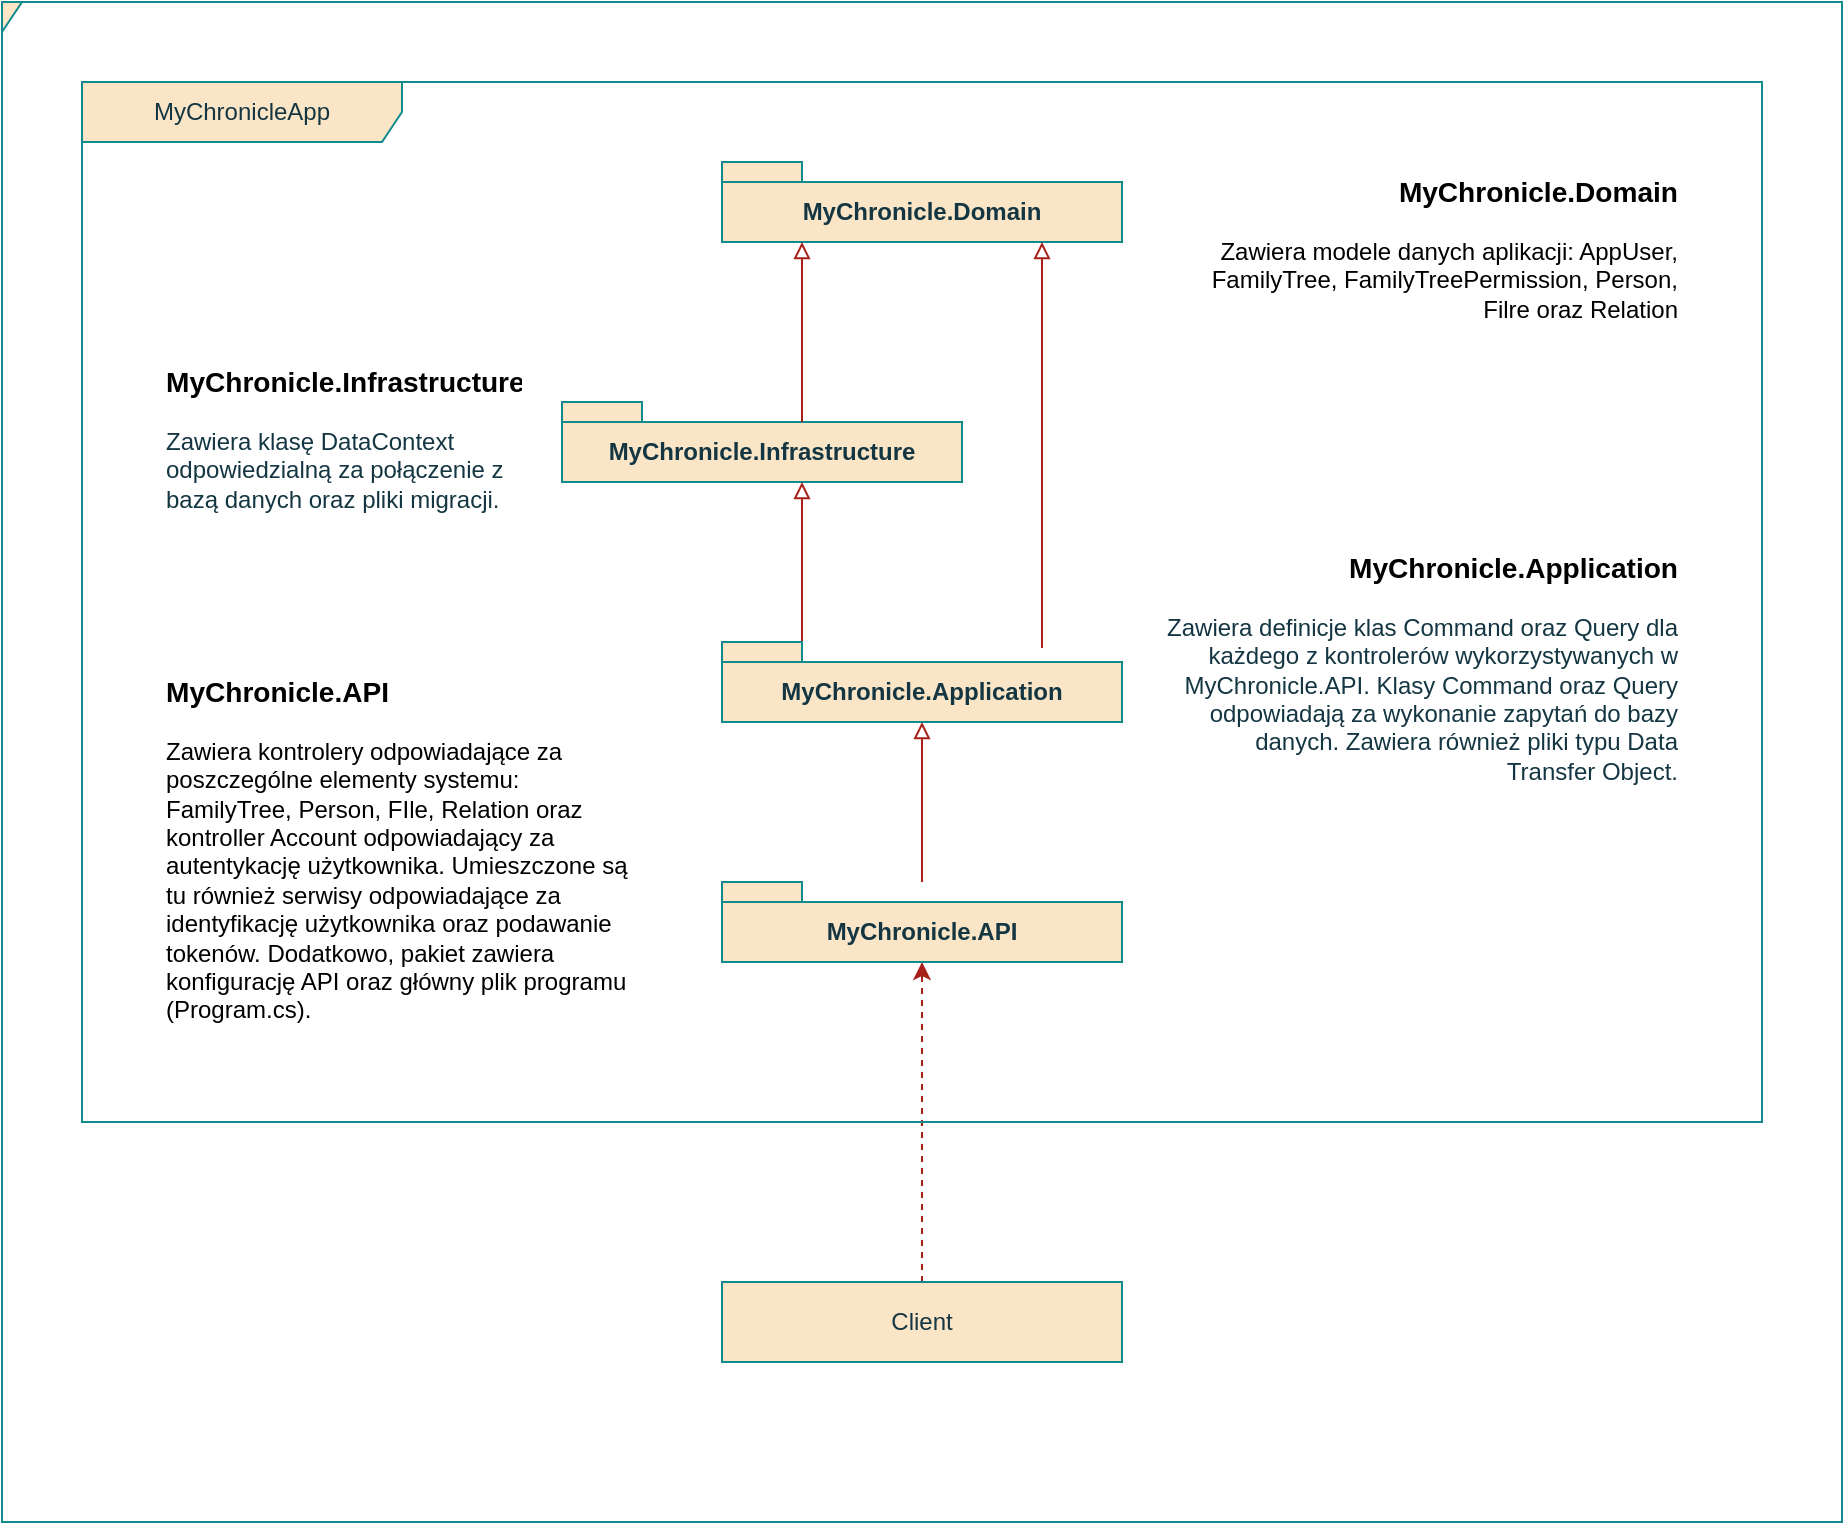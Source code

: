 <mxfile version="26.0.8">
  <diagram name="Strona-1" id="dl2ONz-t__E32g1JoIL4">
    <mxGraphModel dx="1434" dy="772" grid="1" gridSize="10" guides="1" tooltips="1" connect="1" arrows="1" fold="1" page="1" pageScale="1" pageWidth="827" pageHeight="1169" math="0" shadow="0">
      <root>
        <mxCell id="0" />
        <mxCell id="1" parent="0" />
        <mxCell id="h--UUdGRzvqhdsNBsu8e-7" value="" style="edgeStyle=orthogonalEdgeStyle;rounded=0;orthogonalLoop=1;jettySize=auto;html=1;endArrow=block;endFill=0;labelBackgroundColor=none;strokeColor=#A8201A;fontColor=default;" edge="1" parent="1" source="h--UUdGRzvqhdsNBsu8e-29">
          <mxGeometry relative="1" as="geometry">
            <mxPoint x="460" y="440" as="sourcePoint" />
            <mxPoint x="460" y="360" as="targetPoint" />
          </mxGeometry>
        </mxCell>
        <mxCell id="h--UUdGRzvqhdsNBsu8e-13" value="&lt;h3 style=&quot;margin-top: 0px;&quot;&gt;&lt;span style=&quot;background-color: transparent; color: light-dark(rgb(0, 0, 0), rgb(255, 255, 255));&quot;&gt;MyChronicle.Domain&lt;/span&gt;&lt;/h3&gt;&lt;div&gt;&lt;span style=&quot;background-color: transparent; color: light-dark(rgb(0, 0, 0), rgb(255, 255, 255));&quot;&gt;Zawiera modele danych aplikacji: AppUser, FamilyTree, FamilyTreePermission, Person, Filre oraz Relation&lt;/span&gt;&lt;/div&gt;" style="text;html=1;whiteSpace=wrap;overflow=hidden;rounded=0;align=right;labelBackgroundColor=none;fontColor=#143642;" vertex="1" parent="1">
          <mxGeometry x="580" y="80" width="260" height="100" as="geometry" />
        </mxCell>
        <mxCell id="h--UUdGRzvqhdsNBsu8e-14" value="&lt;h3 style=&quot;margin-top: 0px;&quot;&gt;&lt;span style=&quot;background-color: transparent; color: light-dark(rgb(0, 0, 0), rgb(255, 255, 255));&quot;&gt;MyChronicle.Infrastructure&lt;/span&gt;&lt;/h3&gt;&lt;div&gt;Zawiera klasę DataContext odpowiedzialną za połączenie z bazą danych oraz pliki migracji.&lt;/div&gt;" style="text;html=1;whiteSpace=wrap;overflow=hidden;rounded=0;labelBackgroundColor=none;fontColor=#143642;" vertex="1" parent="1">
          <mxGeometry x="80" y="175" width="180" height="90" as="geometry" />
        </mxCell>
        <mxCell id="h--UUdGRzvqhdsNBsu8e-15" value="&lt;h3 style=&quot;margin-top: 0px;&quot;&gt;&lt;span style=&quot;background-color: transparent; color: light-dark(rgb(0, 0, 0), rgb(255, 255, 255));&quot;&gt;MyChronicle.Application&lt;/span&gt;&lt;/h3&gt;&lt;div&gt;Zawiera definicje klas Command oraz Query dla każdego z kontrolerów wykorzystywanych w MyChronicle.API. Klasy Command oraz Query odpowiadają za wykonanie zapytań do bazy danych. Zawiera również pliki typu Data Transfer Object.&lt;/div&gt;" style="text;html=1;whiteSpace=wrap;overflow=hidden;rounded=0;align=right;labelBackgroundColor=none;fontColor=#143642;" vertex="1" parent="1">
          <mxGeometry x="580" y="267.5" width="260" height="145" as="geometry" />
        </mxCell>
        <mxCell id="h--UUdGRzvqhdsNBsu8e-16" value="&lt;h3 style=&quot;margin-top: 0px;&quot;&gt;&lt;span style=&quot;background-color: transparent; color: light-dark(rgb(0, 0, 0), rgb(255, 255, 255));&quot;&gt;MyChronicle.API&lt;/span&gt;&lt;/h3&gt;&lt;div&gt;&lt;span style=&quot;background-color: transparent; color: light-dark(rgb(0, 0, 0), rgb(255, 255, 255));&quot;&gt;Zawiera kontrolery odpowiadające za poszczególne elementy systemu: FamilyTree, Person, FIle, Relation oraz kontroller Account odpowiadający za autentykację użytkownika. Umieszczone są tu również serwisy odpowiadające za identyfikację użytkownika oraz podawanie tokenów. Dodatkowo, pakiet zawiera konfigurację API oraz główny plik programu (Program.cs).&lt;/span&gt;&lt;/div&gt;" style="text;html=1;whiteSpace=wrap;overflow=hidden;rounded=0;labelBackgroundColor=none;fontColor=#143642;" vertex="1" parent="1">
          <mxGeometry x="80" y="330" width="240" height="190" as="geometry" />
        </mxCell>
        <mxCell id="h--UUdGRzvqhdsNBsu8e-18" style="edgeStyle=orthogonalEdgeStyle;rounded=0;orthogonalLoop=1;jettySize=auto;html=1;entryX=0.5;entryY=1;entryDx=0;entryDy=0;dashed=1;labelBackgroundColor=none;strokeColor=#A8201A;fontColor=default;" edge="1" parent="1" source="h--UUdGRzvqhdsNBsu8e-17">
          <mxGeometry relative="1" as="geometry">
            <mxPoint x="460" y="480" as="targetPoint" />
          </mxGeometry>
        </mxCell>
        <mxCell id="h--UUdGRzvqhdsNBsu8e-17" value="Client" style="html=1;whiteSpace=wrap;labelBackgroundColor=none;fillColor=#FAE5C7;strokeColor=#0F8B8D;fontColor=#143642;" vertex="1" parent="1">
          <mxGeometry x="360" y="640" width="200" height="40" as="geometry" />
        </mxCell>
        <mxCell id="h--UUdGRzvqhdsNBsu8e-20" value="MyChronicle.Domain" style="shape=folder;fontStyle=1;spacingTop=10;tabWidth=40;tabHeight=10;tabPosition=left;html=1;whiteSpace=wrap;labelBackgroundColor=none;fillColor=#FAE5C7;strokeColor=#0F8B8D;fontColor=#143642;" vertex="1" parent="1">
          <mxGeometry x="360" y="80" width="200" height="40" as="geometry" />
        </mxCell>
        <mxCell id="h--UUdGRzvqhdsNBsu8e-22" value="MyChronicle.Infrastructure" style="shape=folder;fontStyle=1;spacingTop=10;tabWidth=40;tabHeight=10;tabPosition=left;html=1;whiteSpace=wrap;labelBackgroundColor=none;fillColor=#FAE5C7;strokeColor=#0F8B8D;fontColor=#143642;" vertex="1" parent="1">
          <mxGeometry x="280" y="200" width="200" height="40" as="geometry" />
        </mxCell>
        <mxCell id="h--UUdGRzvqhdsNBsu8e-24" value="" style="edgeStyle=orthogonalEdgeStyle;rounded=0;orthogonalLoop=1;jettySize=auto;html=1;endArrow=block;endFill=0;entryX=0.2;entryY=1;entryDx=0;entryDy=0;entryPerimeter=0;exitX=0;exitY=0;exitDx=120;exitDy=10;exitPerimeter=0;labelBackgroundColor=none;strokeColor=#A8201A;fontColor=default;" edge="1" parent="1" source="h--UUdGRzvqhdsNBsu8e-22" target="h--UUdGRzvqhdsNBsu8e-20">
          <mxGeometry relative="1" as="geometry">
            <mxPoint x="420" y="330" as="sourcePoint" />
            <mxPoint x="420" y="250" as="targetPoint" />
            <Array as="points">
              <mxPoint x="400" y="160" />
              <mxPoint x="400" y="160" />
            </Array>
          </mxGeometry>
        </mxCell>
        <mxCell id="h--UUdGRzvqhdsNBsu8e-26" value="" style="edgeStyle=orthogonalEdgeStyle;rounded=0;orthogonalLoop=1;jettySize=auto;html=1;endArrow=block;endFill=0;labelBackgroundColor=none;strokeColor=#A8201A;fontColor=default;" edge="1" parent="1" source="h--UUdGRzvqhdsNBsu8e-25" target="h--UUdGRzvqhdsNBsu8e-22">
          <mxGeometry relative="1" as="geometry">
            <Array as="points">
              <mxPoint x="400" y="260" />
              <mxPoint x="400" y="260" />
            </Array>
          </mxGeometry>
        </mxCell>
        <mxCell id="h--UUdGRzvqhdsNBsu8e-25" value="MyChronicle.Application" style="shape=folder;fontStyle=1;spacingTop=10;tabWidth=40;tabHeight=10;tabPosition=left;html=1;whiteSpace=wrap;labelBackgroundColor=none;fillColor=#FAE5C7;strokeColor=#0F8B8D;fontColor=#143642;" vertex="1" parent="1">
          <mxGeometry x="360" y="320" width="200" height="40" as="geometry" />
        </mxCell>
        <mxCell id="h--UUdGRzvqhdsNBsu8e-28" style="edgeStyle=orthogonalEdgeStyle;rounded=0;orthogonalLoop=1;jettySize=auto;html=1;entryX=0.8;entryY=0.925;entryDx=0;entryDy=0;entryPerimeter=0;endArrow=block;endFill=0;labelBackgroundColor=none;strokeColor=#A8201A;fontColor=default;" edge="1" parent="1">
          <mxGeometry relative="1" as="geometry">
            <mxPoint x="520" y="323" as="sourcePoint" />
            <mxPoint x="520" y="120" as="targetPoint" />
            <Array as="points">
              <mxPoint x="520" y="263" />
              <mxPoint x="520" y="263" />
            </Array>
          </mxGeometry>
        </mxCell>
        <mxCell id="h--UUdGRzvqhdsNBsu8e-29" value="MyChronicle.API" style="shape=folder;fontStyle=1;spacingTop=10;tabWidth=40;tabHeight=10;tabPosition=left;html=1;whiteSpace=wrap;labelBackgroundColor=none;fillColor=#FAE5C7;strokeColor=#0F8B8D;fontColor=#143642;" vertex="1" parent="1">
          <mxGeometry x="360" y="440" width="200" height="40" as="geometry" />
        </mxCell>
        <mxCell id="h--UUdGRzvqhdsNBsu8e-33" value="MyChronicleApp" style="shape=umlFrame;whiteSpace=wrap;html=1;pointerEvents=0;width=160;height=30;labelBackgroundColor=none;fillColor=#FAE5C7;strokeColor=#0F8B8D;fontColor=#143642;" vertex="1" parent="1">
          <mxGeometry x="40" y="40" width="840" height="520" as="geometry" />
        </mxCell>
        <mxCell id="h--UUdGRzvqhdsNBsu8e-34" value="" style="shape=umlFrame;whiteSpace=wrap;html=1;pointerEvents=0;width=10;height=15;labelBackgroundColor=none;fillColor=#FAE5C7;strokeColor=#0F8B8D;fontColor=#143642;" vertex="1" parent="1">
          <mxGeometry width="920" height="760" as="geometry" />
        </mxCell>
      </root>
    </mxGraphModel>
  </diagram>
</mxfile>
